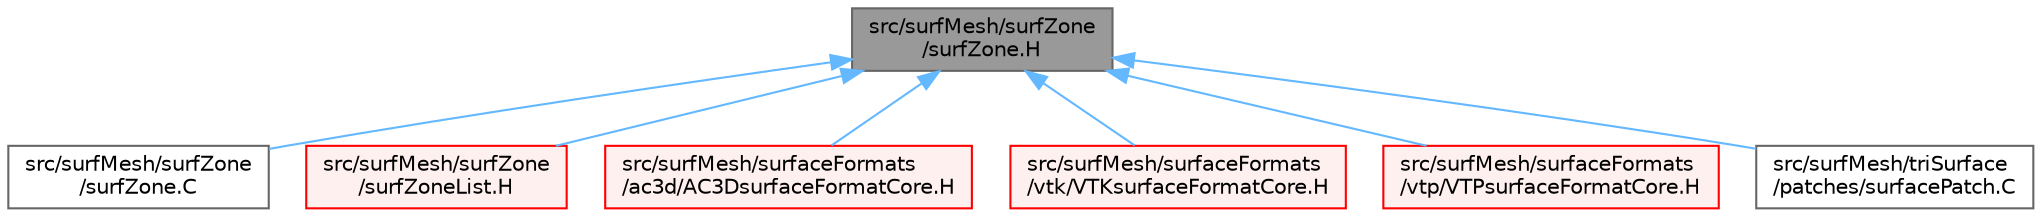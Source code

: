 digraph "src/surfMesh/surfZone/surfZone.H"
{
 // LATEX_PDF_SIZE
  bgcolor="transparent";
  edge [fontname=Helvetica,fontsize=10,labelfontname=Helvetica,labelfontsize=10];
  node [fontname=Helvetica,fontsize=10,shape=box,height=0.2,width=0.4];
  Node1 [id="Node000001",label="src/surfMesh/surfZone\l/surfZone.H",height=0.2,width=0.4,color="gray40", fillcolor="grey60", style="filled", fontcolor="black",tooltip=" "];
  Node1 -> Node2 [id="edge1_Node000001_Node000002",dir="back",color="steelblue1",style="solid",tooltip=" "];
  Node2 [id="Node000002",label="src/surfMesh/surfZone\l/surfZone.C",height=0.2,width=0.4,color="grey40", fillcolor="white", style="filled",URL="$surfZone_8C.html",tooltip=" "];
  Node1 -> Node3 [id="edge2_Node000001_Node000003",dir="back",color="steelblue1",style="solid",tooltip=" "];
  Node3 [id="Node000003",label="src/surfMesh/surfZone\l/surfZoneList.H",height=0.2,width=0.4,color="red", fillcolor="#FFF0F0", style="filled",URL="$surfZoneList_8H.html",tooltip=" "];
  Node1 -> Node200 [id="edge3_Node000001_Node000200",dir="back",color="steelblue1",style="solid",tooltip=" "];
  Node200 [id="Node000200",label="src/surfMesh/surfaceFormats\l/ac3d/AC3DsurfaceFormatCore.H",height=0.2,width=0.4,color="red", fillcolor="#FFF0F0", style="filled",URL="$AC3DsurfaceFormatCore_8H.html",tooltip=" "];
  Node1 -> Node202 [id="edge4_Node000001_Node000202",dir="back",color="steelblue1",style="solid",tooltip=" "];
  Node202 [id="Node000202",label="src/surfMesh/surfaceFormats\l/vtk/VTKsurfaceFormatCore.H",height=0.2,width=0.4,color="red", fillcolor="#FFF0F0", style="filled",URL="$VTKsurfaceFormatCore_8H.html",tooltip=" "];
  Node1 -> Node204 [id="edge5_Node000001_Node000204",dir="back",color="steelblue1",style="solid",tooltip=" "];
  Node204 [id="Node000204",label="src/surfMesh/surfaceFormats\l/vtp/VTPsurfaceFormatCore.H",height=0.2,width=0.4,color="red", fillcolor="#FFF0F0", style="filled",URL="$VTPsurfaceFormatCore_8H.html",tooltip=" "];
  Node1 -> Node206 [id="edge6_Node000001_Node000206",dir="back",color="steelblue1",style="solid",tooltip=" "];
  Node206 [id="Node000206",label="src/surfMesh/triSurface\l/patches/surfacePatch.C",height=0.2,width=0.4,color="grey40", fillcolor="white", style="filled",URL="$src_2surfMesh_2triSurface_2patches_2surfacePatch_8C.html",tooltip=" "];
}
